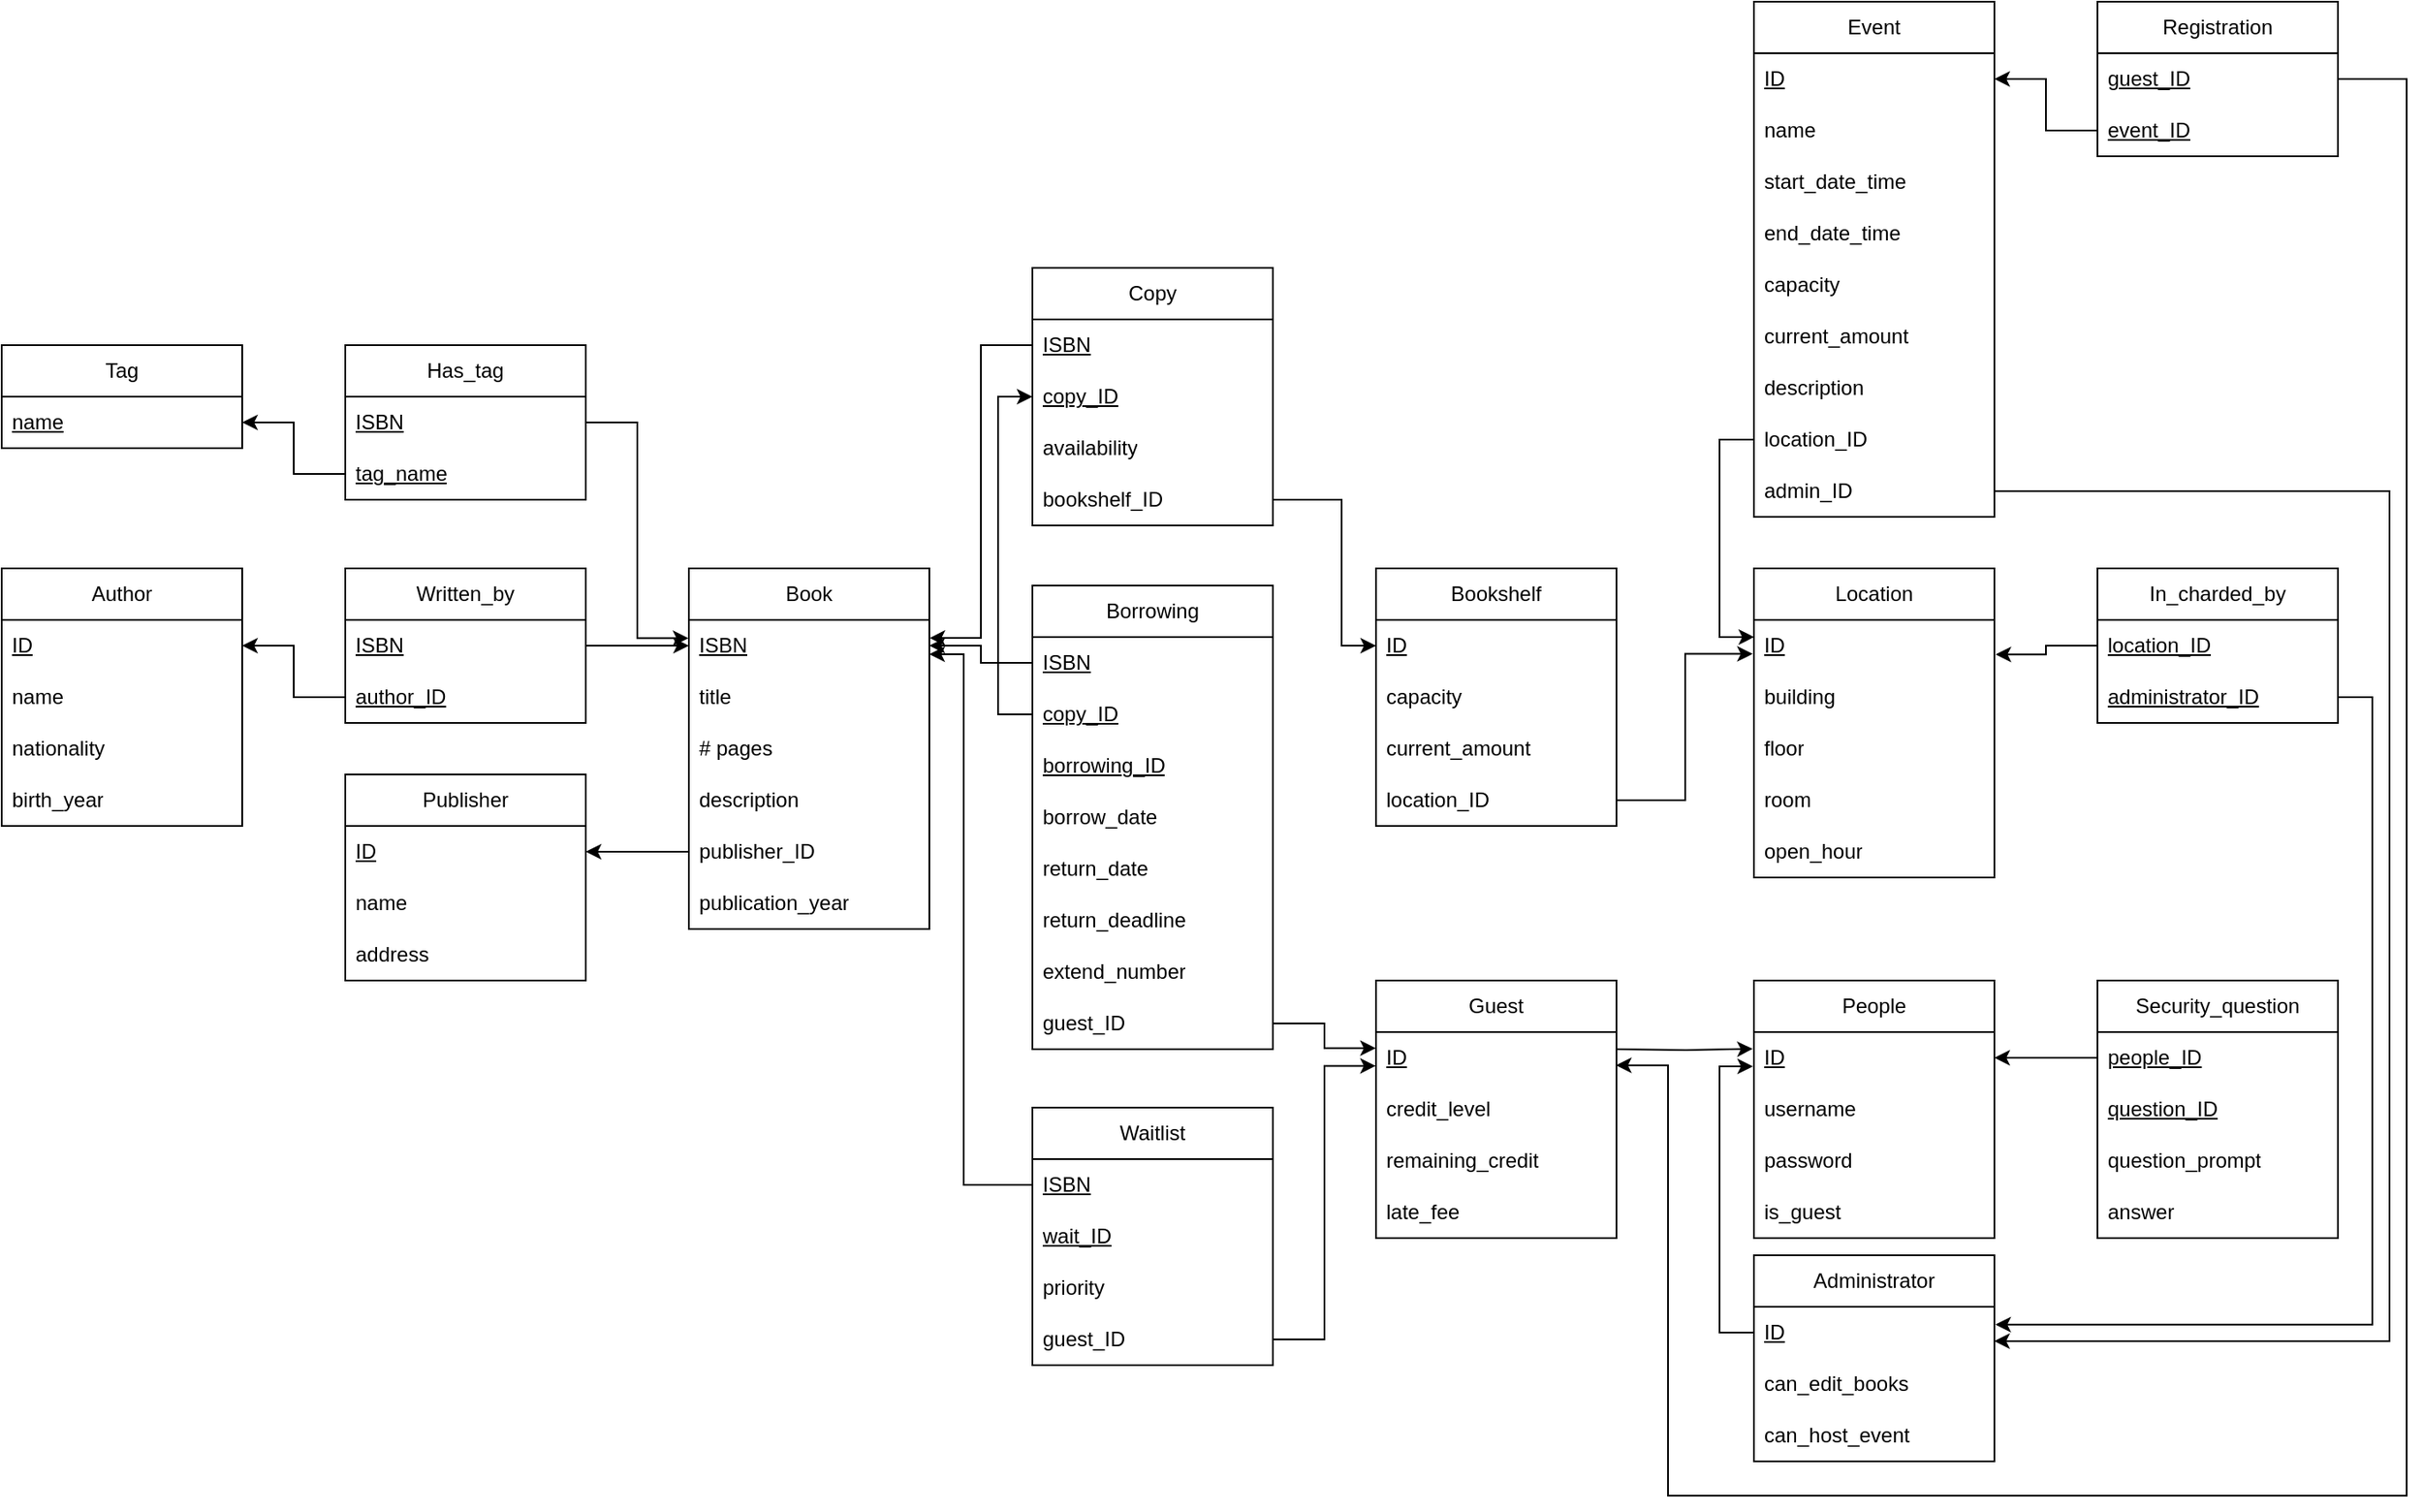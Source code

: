 <mxfile>
    <diagram name="第 1 页" id="PaW19BPJa03-g9vqLknm">
        <mxGraphModel dx="1987" dy="1959" grid="1" gridSize="10" guides="1" tooltips="1" connect="1" arrows="1" fold="1" page="1" pageScale="1" pageWidth="827" pageHeight="1169" math="0" shadow="0">
            <root>
                <mxCell id="0"/>
                <mxCell id="1" parent="0"/>
                <mxCell id="fDKQuqIX7qi2Hka-1mAt-58" value="Book" style="swimlane;fontStyle=0;childLayout=stackLayout;horizontal=1;startSize=30;horizontalStack=0;resizeParent=1;resizeParentMax=0;resizeLast=0;collapsible=1;marginBottom=0;whiteSpace=wrap;html=1;" parent="1" vertex="1">
                    <mxGeometry x="160" y="240" width="140" height="210" as="geometry"/>
                </mxCell>
                <mxCell id="fDKQuqIX7qi2Hka-1mAt-59" value="&lt;u&gt;ISBN&lt;/u&gt;" style="text;strokeColor=none;fillColor=none;align=left;verticalAlign=middle;spacingLeft=4;spacingRight=4;overflow=hidden;points=[[0,0.5],[1,0.5]];portConstraint=eastwest;rotatable=0;whiteSpace=wrap;html=1;" parent="fDKQuqIX7qi2Hka-1mAt-58" vertex="1">
                    <mxGeometry y="30" width="140" height="30" as="geometry"/>
                </mxCell>
                <mxCell id="fDKQuqIX7qi2Hka-1mAt-60" value="title" style="text;strokeColor=none;fillColor=none;align=left;verticalAlign=middle;spacingLeft=4;spacingRight=4;overflow=hidden;points=[[0,0.5],[1,0.5]];portConstraint=eastwest;rotatable=0;whiteSpace=wrap;html=1;" parent="fDKQuqIX7qi2Hka-1mAt-58" vertex="1">
                    <mxGeometry y="60" width="140" height="30" as="geometry"/>
                </mxCell>
                <mxCell id="fDKQuqIX7qi2Hka-1mAt-61" value="# pages" style="text;strokeColor=none;fillColor=none;align=left;verticalAlign=middle;spacingLeft=4;spacingRight=4;overflow=hidden;points=[[0,0.5],[1,0.5]];portConstraint=eastwest;rotatable=0;whiteSpace=wrap;html=1;" parent="fDKQuqIX7qi2Hka-1mAt-58" vertex="1">
                    <mxGeometry y="90" width="140" height="30" as="geometry"/>
                </mxCell>
                <mxCell id="fDKQuqIX7qi2Hka-1mAt-62" value="description" style="text;strokeColor=none;fillColor=none;align=left;verticalAlign=middle;spacingLeft=4;spacingRight=4;overflow=hidden;points=[[0,0.5],[1,0.5]];portConstraint=eastwest;rotatable=0;whiteSpace=wrap;html=1;" parent="fDKQuqIX7qi2Hka-1mAt-58" vertex="1">
                    <mxGeometry y="120" width="140" height="30" as="geometry"/>
                </mxCell>
                <mxCell id="2" value="publisher_ID" style="text;strokeColor=none;fillColor=none;align=left;verticalAlign=middle;spacingLeft=4;spacingRight=4;overflow=hidden;points=[[0,0.5],[1,0.5]];portConstraint=eastwest;rotatable=0;whiteSpace=wrap;html=1;" parent="fDKQuqIX7qi2Hka-1mAt-58" vertex="1">
                    <mxGeometry y="150" width="140" height="30" as="geometry"/>
                </mxCell>
                <mxCell id="3" value="publication_year" style="text;strokeColor=none;fillColor=none;align=left;verticalAlign=middle;spacingLeft=4;spacingRight=4;overflow=hidden;points=[[0,0.5],[1,0.5]];portConstraint=eastwest;rotatable=0;whiteSpace=wrap;html=1;" parent="fDKQuqIX7qi2Hka-1mAt-58" vertex="1">
                    <mxGeometry y="180" width="140" height="30" as="geometry"/>
                </mxCell>
                <mxCell id="fDKQuqIX7qi2Hka-1mAt-63" value="Copy" style="swimlane;fontStyle=0;childLayout=stackLayout;horizontal=1;startSize=30;horizontalStack=0;resizeParent=1;resizeParentMax=0;resizeLast=0;collapsible=1;marginBottom=0;whiteSpace=wrap;html=1;" parent="1" vertex="1">
                    <mxGeometry x="360" y="65" width="140" height="150" as="geometry"/>
                </mxCell>
                <mxCell id="fDKQuqIX7qi2Hka-1mAt-64" value="&lt;u&gt;ISBN&lt;/u&gt;" style="text;strokeColor=none;fillColor=none;align=left;verticalAlign=middle;spacingLeft=4;spacingRight=4;overflow=hidden;points=[[0,0.5],[1,0.5]];portConstraint=eastwest;rotatable=0;whiteSpace=wrap;html=1;" parent="fDKQuqIX7qi2Hka-1mAt-63" vertex="1">
                    <mxGeometry y="30" width="140" height="30" as="geometry"/>
                </mxCell>
                <mxCell id="fDKQuqIX7qi2Hka-1mAt-65" value="&lt;u&gt;copy_ID&lt;/u&gt;" style="text;strokeColor=none;fillColor=none;align=left;verticalAlign=middle;spacingLeft=4;spacingRight=4;overflow=hidden;points=[[0,0.5],[1,0.5]];portConstraint=eastwest;rotatable=0;whiteSpace=wrap;html=1;" parent="fDKQuqIX7qi2Hka-1mAt-63" vertex="1">
                    <mxGeometry y="60" width="140" height="30" as="geometry"/>
                </mxCell>
                <mxCell id="fDKQuqIX7qi2Hka-1mAt-66" value="availability" style="text;strokeColor=none;fillColor=none;align=left;verticalAlign=middle;spacingLeft=4;spacingRight=4;overflow=hidden;points=[[0,0.5],[1,0.5]];portConstraint=eastwest;rotatable=0;whiteSpace=wrap;html=1;" parent="fDKQuqIX7qi2Hka-1mAt-63" vertex="1">
                    <mxGeometry y="90" width="140" height="30" as="geometry"/>
                </mxCell>
                <mxCell id="fDKQuqIX7qi2Hka-1mAt-112" value="bookshelf_ID" style="text;strokeColor=none;fillColor=none;align=left;verticalAlign=middle;spacingLeft=4;spacingRight=4;overflow=hidden;points=[[0,0.5],[1,0.5]];portConstraint=eastwest;rotatable=0;whiteSpace=wrap;html=1;" parent="fDKQuqIX7qi2Hka-1mAt-63" vertex="1">
                    <mxGeometry y="120" width="140" height="30" as="geometry"/>
                </mxCell>
                <mxCell id="fDKQuqIX7qi2Hka-1mAt-67" value="Tag" style="swimlane;fontStyle=0;childLayout=stackLayout;horizontal=1;startSize=30;horizontalStack=0;resizeParent=1;resizeParentMax=0;resizeLast=0;collapsible=1;marginBottom=0;whiteSpace=wrap;html=1;" parent="1" vertex="1">
                    <mxGeometry x="-240" y="110" width="140" height="60" as="geometry"/>
                </mxCell>
                <mxCell id="fDKQuqIX7qi2Hka-1mAt-68" value="&lt;u&gt;name&lt;/u&gt;" style="text;strokeColor=none;fillColor=none;align=left;verticalAlign=middle;spacingLeft=4;spacingRight=4;overflow=hidden;points=[[0,0.5],[1,0.5]];portConstraint=eastwest;rotatable=0;whiteSpace=wrap;html=1;" parent="fDKQuqIX7qi2Hka-1mAt-67" vertex="1">
                    <mxGeometry y="30" width="140" height="30" as="geometry"/>
                </mxCell>
                <mxCell id="fDKQuqIX7qi2Hka-1mAt-71" value="Has_tag" style="swimlane;fontStyle=0;childLayout=stackLayout;horizontal=1;startSize=30;horizontalStack=0;resizeParent=1;resizeParentMax=0;resizeLast=0;collapsible=1;marginBottom=0;whiteSpace=wrap;html=1;" parent="1" vertex="1">
                    <mxGeometry x="-40" y="110" width="140" height="90" as="geometry"/>
                </mxCell>
                <mxCell id="fDKQuqIX7qi2Hka-1mAt-72" value="&lt;u&gt;ISBN&lt;/u&gt;" style="text;strokeColor=none;fillColor=none;align=left;verticalAlign=middle;spacingLeft=4;spacingRight=4;overflow=hidden;points=[[0,0.5],[1,0.5]];portConstraint=eastwest;rotatable=0;whiteSpace=wrap;html=1;" parent="fDKQuqIX7qi2Hka-1mAt-71" vertex="1">
                    <mxGeometry y="30" width="140" height="30" as="geometry"/>
                </mxCell>
                <mxCell id="fDKQuqIX7qi2Hka-1mAt-73" value="&lt;u&gt;tag_name&lt;/u&gt;" style="text;strokeColor=none;fillColor=none;align=left;verticalAlign=middle;spacingLeft=4;spacingRight=4;overflow=hidden;points=[[0,0.5],[1,0.5]];portConstraint=eastwest;rotatable=0;whiteSpace=wrap;html=1;" parent="fDKQuqIX7qi2Hka-1mAt-71" vertex="1">
                    <mxGeometry y="60" width="140" height="30" as="geometry"/>
                </mxCell>
                <mxCell id="fDKQuqIX7qi2Hka-1mAt-76" style="edgeStyle=orthogonalEdgeStyle;rounded=0;orthogonalLoop=1;jettySize=auto;html=1;exitX=0;exitY=0.5;exitDx=0;exitDy=0;entryX=1;entryY=0.5;entryDx=0;entryDy=0;" parent="1" source="fDKQuqIX7qi2Hka-1mAt-73" target="fDKQuqIX7qi2Hka-1mAt-68" edge="1">
                    <mxGeometry relative="1" as="geometry"/>
                </mxCell>
                <mxCell id="fDKQuqIX7qi2Hka-1mAt-77" value="Written_by" style="swimlane;fontStyle=0;childLayout=stackLayout;horizontal=1;startSize=30;horizontalStack=0;resizeParent=1;resizeParentMax=0;resizeLast=0;collapsible=1;marginBottom=0;whiteSpace=wrap;html=1;" parent="1" vertex="1">
                    <mxGeometry x="-40" y="240" width="140" height="90" as="geometry"/>
                </mxCell>
                <mxCell id="fDKQuqIX7qi2Hka-1mAt-78" value="&lt;u&gt;ISBN&lt;/u&gt;" style="text;strokeColor=none;fillColor=none;align=left;verticalAlign=middle;spacingLeft=4;spacingRight=4;overflow=hidden;points=[[0,0.5],[1,0.5]];portConstraint=eastwest;rotatable=0;whiteSpace=wrap;html=1;" parent="fDKQuqIX7qi2Hka-1mAt-77" vertex="1">
                    <mxGeometry y="30" width="140" height="30" as="geometry"/>
                </mxCell>
                <mxCell id="fDKQuqIX7qi2Hka-1mAt-79" value="&lt;u&gt;author_ID&lt;/u&gt;" style="text;strokeColor=none;fillColor=none;align=left;verticalAlign=middle;spacingLeft=4;spacingRight=4;overflow=hidden;points=[[0,0.5],[1,0.5]];portConstraint=eastwest;rotatable=0;whiteSpace=wrap;html=1;" parent="fDKQuqIX7qi2Hka-1mAt-77" vertex="1">
                    <mxGeometry y="60" width="140" height="30" as="geometry"/>
                </mxCell>
                <mxCell id="fDKQuqIX7qi2Hka-1mAt-81" style="edgeStyle=orthogonalEdgeStyle;rounded=0;orthogonalLoop=1;jettySize=auto;html=1;exitX=1;exitY=0.5;exitDx=0;exitDy=0;entryX=-0.002;entryY=0.354;entryDx=0;entryDy=0;entryPerimeter=0;" parent="1" source="fDKQuqIX7qi2Hka-1mAt-72" target="fDKQuqIX7qi2Hka-1mAt-59" edge="1">
                    <mxGeometry relative="1" as="geometry"/>
                </mxCell>
                <mxCell id="fDKQuqIX7qi2Hka-1mAt-82" value="Author" style="swimlane;fontStyle=0;childLayout=stackLayout;horizontal=1;startSize=30;horizontalStack=0;resizeParent=1;resizeParentMax=0;resizeLast=0;collapsible=1;marginBottom=0;whiteSpace=wrap;html=1;" parent="1" vertex="1">
                    <mxGeometry x="-240" y="240" width="140" height="150" as="geometry"/>
                </mxCell>
                <mxCell id="fDKQuqIX7qi2Hka-1mAt-83" value="&lt;u&gt;ID&lt;/u&gt;" style="text;strokeColor=none;fillColor=none;align=left;verticalAlign=middle;spacingLeft=4;spacingRight=4;overflow=hidden;points=[[0,0.5],[1,0.5]];portConstraint=eastwest;rotatable=0;whiteSpace=wrap;html=1;" parent="fDKQuqIX7qi2Hka-1mAt-82" vertex="1">
                    <mxGeometry y="30" width="140" height="30" as="geometry"/>
                </mxCell>
                <mxCell id="fDKQuqIX7qi2Hka-1mAt-84" value="name" style="text;strokeColor=none;fillColor=none;align=left;verticalAlign=middle;spacingLeft=4;spacingRight=4;overflow=hidden;points=[[0,0.5],[1,0.5]];portConstraint=eastwest;rotatable=0;whiteSpace=wrap;html=1;" parent="fDKQuqIX7qi2Hka-1mAt-82" vertex="1">
                    <mxGeometry y="60" width="140" height="30" as="geometry"/>
                </mxCell>
                <mxCell id="fDKQuqIX7qi2Hka-1mAt-85" value="nationality" style="text;strokeColor=none;fillColor=none;align=left;verticalAlign=middle;spacingLeft=4;spacingRight=4;overflow=hidden;points=[[0,0.5],[1,0.5]];portConstraint=eastwest;rotatable=0;whiteSpace=wrap;html=1;" parent="fDKQuqIX7qi2Hka-1mAt-82" vertex="1">
                    <mxGeometry y="90" width="140" height="30" as="geometry"/>
                </mxCell>
                <mxCell id="fDKQuqIX7qi2Hka-1mAt-86" value="birth_year" style="text;strokeColor=none;fillColor=none;align=left;verticalAlign=middle;spacingLeft=4;spacingRight=4;overflow=hidden;points=[[0,0.5],[1,0.5]];portConstraint=eastwest;rotatable=0;whiteSpace=wrap;html=1;" parent="fDKQuqIX7qi2Hka-1mAt-82" vertex="1">
                    <mxGeometry y="120" width="140" height="30" as="geometry"/>
                </mxCell>
                <mxCell id="fDKQuqIX7qi2Hka-1mAt-87" style="edgeStyle=orthogonalEdgeStyle;rounded=0;orthogonalLoop=1;jettySize=auto;html=1;exitX=1;exitY=0.5;exitDx=0;exitDy=0;entryX=0;entryY=0.5;entryDx=0;entryDy=0;" parent="1" source="fDKQuqIX7qi2Hka-1mAt-78" target="fDKQuqIX7qi2Hka-1mAt-59" edge="1">
                    <mxGeometry relative="1" as="geometry"/>
                </mxCell>
                <mxCell id="fDKQuqIX7qi2Hka-1mAt-88" style="edgeStyle=orthogonalEdgeStyle;rounded=0;orthogonalLoop=1;jettySize=auto;html=1;exitX=0;exitY=0.5;exitDx=0;exitDy=0;entryX=1;entryY=0.5;entryDx=0;entryDy=0;" parent="1" source="fDKQuqIX7qi2Hka-1mAt-79" target="fDKQuqIX7qi2Hka-1mAt-83" edge="1">
                    <mxGeometry relative="1" as="geometry"/>
                </mxCell>
                <mxCell id="fDKQuqIX7qi2Hka-1mAt-92" value="Publisher" style="swimlane;fontStyle=0;childLayout=stackLayout;horizontal=1;startSize=30;horizontalStack=0;resizeParent=1;resizeParentMax=0;resizeLast=0;collapsible=1;marginBottom=0;whiteSpace=wrap;html=1;" parent="1" vertex="1">
                    <mxGeometry x="-40" y="360" width="140" height="120" as="geometry"/>
                </mxCell>
                <mxCell id="fDKQuqIX7qi2Hka-1mAt-93" value="&lt;u&gt;ID&lt;/u&gt;" style="text;strokeColor=none;fillColor=none;align=left;verticalAlign=middle;spacingLeft=4;spacingRight=4;overflow=hidden;points=[[0,0.5],[1,0.5]];portConstraint=eastwest;rotatable=0;whiteSpace=wrap;html=1;" parent="fDKQuqIX7qi2Hka-1mAt-92" vertex="1">
                    <mxGeometry y="30" width="140" height="30" as="geometry"/>
                </mxCell>
                <mxCell id="fDKQuqIX7qi2Hka-1mAt-94" value="name" style="text;strokeColor=none;fillColor=none;align=left;verticalAlign=middle;spacingLeft=4;spacingRight=4;overflow=hidden;points=[[0,0.5],[1,0.5]];portConstraint=eastwest;rotatable=0;whiteSpace=wrap;html=1;" parent="fDKQuqIX7qi2Hka-1mAt-92" vertex="1">
                    <mxGeometry y="60" width="140" height="30" as="geometry"/>
                </mxCell>
                <mxCell id="fDKQuqIX7qi2Hka-1mAt-95" value="address" style="text;strokeColor=none;fillColor=none;align=left;verticalAlign=middle;spacingLeft=4;spacingRight=4;overflow=hidden;points=[[0,0.5],[1,0.5]];portConstraint=eastwest;rotatable=0;whiteSpace=wrap;html=1;" parent="fDKQuqIX7qi2Hka-1mAt-92" vertex="1">
                    <mxGeometry y="90" width="140" height="30" as="geometry"/>
                </mxCell>
                <mxCell id="fDKQuqIX7qi2Hka-1mAt-99" style="edgeStyle=orthogonalEdgeStyle;rounded=0;orthogonalLoop=1;jettySize=auto;html=1;exitX=0;exitY=0.5;exitDx=0;exitDy=0;entryX=1.001;entryY=0.351;entryDx=0;entryDy=0;entryPerimeter=0;" parent="1" source="fDKQuqIX7qi2Hka-1mAt-64" target="fDKQuqIX7qi2Hka-1mAt-59" edge="1">
                    <mxGeometry relative="1" as="geometry"/>
                </mxCell>
                <mxCell id="fDKQuqIX7qi2Hka-1mAt-100" value="Waitlist" style="swimlane;fontStyle=0;childLayout=stackLayout;horizontal=1;startSize=30;horizontalStack=0;resizeParent=1;resizeParentMax=0;resizeLast=0;collapsible=1;marginBottom=0;whiteSpace=wrap;html=1;" parent="1" vertex="1">
                    <mxGeometry x="360" y="554" width="140" height="150" as="geometry"/>
                </mxCell>
                <mxCell id="fDKQuqIX7qi2Hka-1mAt-101" value="&lt;u&gt;ISBN&lt;/u&gt;" style="text;strokeColor=none;fillColor=none;align=left;verticalAlign=middle;spacingLeft=4;spacingRight=4;overflow=hidden;points=[[0,0.5],[1,0.5]];portConstraint=eastwest;rotatable=0;whiteSpace=wrap;html=1;" parent="fDKQuqIX7qi2Hka-1mAt-100" vertex="1">
                    <mxGeometry y="30" width="140" height="30" as="geometry"/>
                </mxCell>
                <mxCell id="fDKQuqIX7qi2Hka-1mAt-103" value="&lt;u&gt;wait_ID&lt;/u&gt;" style="text;strokeColor=none;fillColor=none;align=left;verticalAlign=middle;spacingLeft=4;spacingRight=4;overflow=hidden;points=[[0,0.5],[1,0.5]];portConstraint=eastwest;rotatable=0;whiteSpace=wrap;html=1;" parent="fDKQuqIX7qi2Hka-1mAt-100" vertex="1">
                    <mxGeometry y="60" width="140" height="30" as="geometry"/>
                </mxCell>
                <mxCell id="fDKQuqIX7qi2Hka-1mAt-104" value="priority" style="text;strokeColor=none;fillColor=none;align=left;verticalAlign=middle;spacingLeft=4;spacingRight=4;overflow=hidden;points=[[0,0.5],[1,0.5]];portConstraint=eastwest;rotatable=0;whiteSpace=wrap;html=1;" parent="fDKQuqIX7qi2Hka-1mAt-100" vertex="1">
                    <mxGeometry y="90" width="140" height="30" as="geometry"/>
                </mxCell>
                <mxCell id="fDKQuqIX7qi2Hka-1mAt-148" value="guest_ID" style="text;strokeColor=none;fillColor=none;align=left;verticalAlign=middle;spacingLeft=4;spacingRight=4;overflow=hidden;points=[[0,0.5],[1,0.5]];portConstraint=eastwest;rotatable=0;whiteSpace=wrap;html=1;" parent="fDKQuqIX7qi2Hka-1mAt-100" vertex="1">
                    <mxGeometry y="120" width="140" height="30" as="geometry"/>
                </mxCell>
                <mxCell id="fDKQuqIX7qi2Hka-1mAt-108" value="Bookshelf" style="swimlane;fontStyle=0;childLayout=stackLayout;horizontal=1;startSize=30;horizontalStack=0;resizeParent=1;resizeParentMax=0;resizeLast=0;collapsible=1;marginBottom=0;whiteSpace=wrap;html=1;" parent="1" vertex="1">
                    <mxGeometry x="560" y="240" width="140" height="150" as="geometry"/>
                </mxCell>
                <mxCell id="fDKQuqIX7qi2Hka-1mAt-109" value="&lt;u&gt;ID&lt;/u&gt;" style="text;strokeColor=none;fillColor=none;align=left;verticalAlign=middle;spacingLeft=4;spacingRight=4;overflow=hidden;points=[[0,0.5],[1,0.5]];portConstraint=eastwest;rotatable=0;whiteSpace=wrap;html=1;" parent="fDKQuqIX7qi2Hka-1mAt-108" vertex="1">
                    <mxGeometry y="30" width="140" height="30" as="geometry"/>
                </mxCell>
                <mxCell id="fDKQuqIX7qi2Hka-1mAt-110" value="capacity" style="text;strokeColor=none;fillColor=none;align=left;verticalAlign=middle;spacingLeft=4;spacingRight=4;overflow=hidden;points=[[0,0.5],[1,0.5]];portConstraint=eastwest;rotatable=0;whiteSpace=wrap;html=1;" parent="fDKQuqIX7qi2Hka-1mAt-108" vertex="1">
                    <mxGeometry y="60" width="140" height="30" as="geometry"/>
                </mxCell>
                <mxCell id="fDKQuqIX7qi2Hka-1mAt-111" value="current_amount" style="text;strokeColor=none;fillColor=none;align=left;verticalAlign=middle;spacingLeft=4;spacingRight=4;overflow=hidden;points=[[0,0.5],[1,0.5]];portConstraint=eastwest;rotatable=0;whiteSpace=wrap;html=1;" parent="fDKQuqIX7qi2Hka-1mAt-108" vertex="1">
                    <mxGeometry y="90" width="140" height="30" as="geometry"/>
                </mxCell>
                <mxCell id="fDKQuqIX7qi2Hka-1mAt-141" value="location_ID" style="text;strokeColor=none;fillColor=none;align=left;verticalAlign=middle;spacingLeft=4;spacingRight=4;overflow=hidden;points=[[0,0.5],[1,0.5]];portConstraint=eastwest;rotatable=0;whiteSpace=wrap;html=1;" parent="fDKQuqIX7qi2Hka-1mAt-108" vertex="1">
                    <mxGeometry y="120" width="140" height="30" as="geometry"/>
                </mxCell>
                <mxCell id="fDKQuqIX7qi2Hka-1mAt-113" style="edgeStyle=orthogonalEdgeStyle;rounded=0;orthogonalLoop=1;jettySize=auto;html=1;exitX=1;exitY=0.5;exitDx=0;exitDy=0;entryX=0;entryY=0.5;entryDx=0;entryDy=0;" parent="1" source="fDKQuqIX7qi2Hka-1mAt-112" target="fDKQuqIX7qi2Hka-1mAt-109" edge="1">
                    <mxGeometry relative="1" as="geometry">
                        <Array as="points">
                            <mxPoint x="540" y="200"/>
                            <mxPoint x="540" y="285"/>
                        </Array>
                    </mxGeometry>
                </mxCell>
                <mxCell id="fDKQuqIX7qi2Hka-1mAt-115" value="Borrowing" style="swimlane;fontStyle=0;childLayout=stackLayout;horizontal=1;startSize=30;horizontalStack=0;resizeParent=1;resizeParentMax=0;resizeLast=0;collapsible=1;marginBottom=0;whiteSpace=wrap;html=1;" parent="1" vertex="1">
                    <mxGeometry x="360" y="250" width="140" height="270" as="geometry"/>
                </mxCell>
                <mxCell id="fDKQuqIX7qi2Hka-1mAt-116" value="&lt;u&gt;ISBN&lt;/u&gt;" style="text;strokeColor=none;fillColor=none;align=left;verticalAlign=middle;spacingLeft=4;spacingRight=4;overflow=hidden;points=[[0,0.5],[1,0.5]];portConstraint=eastwest;rotatable=0;whiteSpace=wrap;html=1;" parent="fDKQuqIX7qi2Hka-1mAt-115" vertex="1">
                    <mxGeometry y="30" width="140" height="30" as="geometry"/>
                </mxCell>
                <mxCell id="fDKQuqIX7qi2Hka-1mAt-117" value="&lt;u&gt;copy_ID&lt;/u&gt;" style="text;strokeColor=none;fillColor=none;align=left;verticalAlign=middle;spacingLeft=4;spacingRight=4;overflow=hidden;points=[[0,0.5],[1,0.5]];portConstraint=eastwest;rotatable=0;whiteSpace=wrap;html=1;" parent="fDKQuqIX7qi2Hka-1mAt-115" vertex="1">
                    <mxGeometry y="60" width="140" height="30" as="geometry"/>
                </mxCell>
                <mxCell id="fDKQuqIX7qi2Hka-1mAt-118" value="&lt;u&gt;borrowing_ID&lt;/u&gt;" style="text;strokeColor=none;fillColor=none;align=left;verticalAlign=middle;spacingLeft=4;spacingRight=4;overflow=hidden;points=[[0,0.5],[1,0.5]];portConstraint=eastwest;rotatable=0;whiteSpace=wrap;html=1;" parent="fDKQuqIX7qi2Hka-1mAt-115" vertex="1">
                    <mxGeometry y="90" width="140" height="30" as="geometry"/>
                </mxCell>
                <mxCell id="fDKQuqIX7qi2Hka-1mAt-119" value="borrow_date" style="text;strokeColor=none;fillColor=none;align=left;verticalAlign=middle;spacingLeft=4;spacingRight=4;overflow=hidden;points=[[0,0.5],[1,0.5]];portConstraint=eastwest;rotatable=0;whiteSpace=wrap;html=1;" parent="fDKQuqIX7qi2Hka-1mAt-115" vertex="1">
                    <mxGeometry y="120" width="140" height="30" as="geometry"/>
                </mxCell>
                <mxCell id="fDKQuqIX7qi2Hka-1mAt-124" value="return_date" style="text;strokeColor=none;fillColor=none;align=left;verticalAlign=middle;spacingLeft=4;spacingRight=4;overflow=hidden;points=[[0,0.5],[1,0.5]];portConstraint=eastwest;rotatable=0;whiteSpace=wrap;html=1;" parent="fDKQuqIX7qi2Hka-1mAt-115" vertex="1">
                    <mxGeometry y="150" width="140" height="30" as="geometry"/>
                </mxCell>
                <mxCell id="fDKQuqIX7qi2Hka-1mAt-126" value="return_deadline" style="text;strokeColor=none;fillColor=none;align=left;verticalAlign=middle;spacingLeft=4;spacingRight=4;overflow=hidden;points=[[0,0.5],[1,0.5]];portConstraint=eastwest;rotatable=0;whiteSpace=wrap;html=1;" parent="fDKQuqIX7qi2Hka-1mAt-115" vertex="1">
                    <mxGeometry y="180" width="140" height="30" as="geometry"/>
                </mxCell>
                <mxCell id="fDKQuqIX7qi2Hka-1mAt-125" value="extend_number" style="text;strokeColor=none;fillColor=none;align=left;verticalAlign=middle;spacingLeft=4;spacingRight=4;overflow=hidden;points=[[0,0.5],[1,0.5]];portConstraint=eastwest;rotatable=0;whiteSpace=wrap;html=1;" parent="fDKQuqIX7qi2Hka-1mAt-115" vertex="1">
                    <mxGeometry y="210" width="140" height="30" as="geometry"/>
                </mxCell>
                <mxCell id="fDKQuqIX7qi2Hka-1mAt-127" value="guest_ID" style="text;strokeColor=none;fillColor=none;align=left;verticalAlign=middle;spacingLeft=4;spacingRight=4;overflow=hidden;points=[[0,0.5],[1,0.5]];portConstraint=eastwest;rotatable=0;whiteSpace=wrap;html=1;" parent="fDKQuqIX7qi2Hka-1mAt-115" vertex="1">
                    <mxGeometry y="240" width="140" height="30" as="geometry"/>
                </mxCell>
                <mxCell id="fDKQuqIX7qi2Hka-1mAt-121" style="edgeStyle=orthogonalEdgeStyle;rounded=0;orthogonalLoop=1;jettySize=auto;html=1;exitX=0;exitY=0.5;exitDx=0;exitDy=0;entryX=1;entryY=0.5;entryDx=0;entryDy=0;" parent="1" source="fDKQuqIX7qi2Hka-1mAt-116" target="fDKQuqIX7qi2Hka-1mAt-59" edge="1">
                    <mxGeometry relative="1" as="geometry"/>
                </mxCell>
                <mxCell id="fDKQuqIX7qi2Hka-1mAt-122" style="edgeStyle=orthogonalEdgeStyle;rounded=0;orthogonalLoop=1;jettySize=auto;html=1;exitX=0;exitY=0.5;exitDx=0;exitDy=0;entryX=0;entryY=0.5;entryDx=0;entryDy=0;" parent="1" source="fDKQuqIX7qi2Hka-1mAt-117" target="fDKQuqIX7qi2Hka-1mAt-65" edge="1">
                    <mxGeometry relative="1" as="geometry">
                        <mxPoint x="370" y="146" as="targetPoint"/>
                    </mxGeometry>
                </mxCell>
                <mxCell id="fDKQuqIX7qi2Hka-1mAt-123" style="edgeStyle=orthogonalEdgeStyle;rounded=0;orthogonalLoop=1;jettySize=auto;html=1;exitX=0;exitY=0.5;exitDx=0;exitDy=0;" parent="1" source="fDKQuqIX7qi2Hka-1mAt-101" target="fDKQuqIX7qi2Hka-1mAt-59" edge="1">
                    <mxGeometry relative="1" as="geometry">
                        <mxPoint x="300" y="300" as="targetPoint"/>
                        <Array as="points">
                            <mxPoint x="320" y="599"/>
                            <mxPoint x="320" y="290"/>
                        </Array>
                    </mxGeometry>
                </mxCell>
                <mxCell id="fDKQuqIX7qi2Hka-1mAt-128" value="Guest" style="swimlane;fontStyle=0;childLayout=stackLayout;horizontal=1;startSize=30;horizontalStack=0;resizeParent=1;resizeParentMax=0;resizeLast=0;collapsible=1;marginBottom=0;whiteSpace=wrap;html=1;" parent="1" vertex="1">
                    <mxGeometry x="560" y="480" width="140" height="150" as="geometry"/>
                </mxCell>
                <mxCell id="fDKQuqIX7qi2Hka-1mAt-129" value="&lt;u&gt;ID&lt;/u&gt;" style="text;strokeColor=none;fillColor=none;align=left;verticalAlign=middle;spacingLeft=4;spacingRight=4;overflow=hidden;points=[[0,0.5],[1,0.5]];portConstraint=eastwest;rotatable=0;whiteSpace=wrap;html=1;" parent="fDKQuqIX7qi2Hka-1mAt-128" vertex="1">
                    <mxGeometry y="30" width="140" height="30" as="geometry"/>
                </mxCell>
                <mxCell id="fDKQuqIX7qi2Hka-1mAt-132" value="credit_level" style="text;strokeColor=none;fillColor=none;align=left;verticalAlign=middle;spacingLeft=4;spacingRight=4;overflow=hidden;points=[[0,0.5],[1,0.5]];portConstraint=eastwest;rotatable=0;whiteSpace=wrap;html=1;" parent="fDKQuqIX7qi2Hka-1mAt-128" vertex="1">
                    <mxGeometry y="60" width="140" height="30" as="geometry"/>
                </mxCell>
                <mxCell id="fDKQuqIX7qi2Hka-1mAt-134" value="remaining_credit" style="text;strokeColor=none;fillColor=none;align=left;verticalAlign=middle;spacingLeft=4;spacingRight=4;overflow=hidden;points=[[0,0.5],[1,0.5]];portConstraint=eastwest;rotatable=0;whiteSpace=wrap;html=1;" parent="fDKQuqIX7qi2Hka-1mAt-128" vertex="1">
                    <mxGeometry y="90" width="140" height="30" as="geometry"/>
                </mxCell>
                <mxCell id="fDKQuqIX7qi2Hka-1mAt-133" value="late_fee" style="text;strokeColor=none;fillColor=none;align=left;verticalAlign=middle;spacingLeft=4;spacingRight=4;overflow=hidden;points=[[0,0.5],[1,0.5]];portConstraint=eastwest;rotatable=0;whiteSpace=wrap;html=1;" parent="fDKQuqIX7qi2Hka-1mAt-128" vertex="1">
                    <mxGeometry y="120" width="140" height="30" as="geometry"/>
                </mxCell>
                <mxCell id="fDKQuqIX7qi2Hka-1mAt-135" style="edgeStyle=orthogonalEdgeStyle;rounded=0;orthogonalLoop=1;jettySize=auto;html=1;exitX=1;exitY=0.5;exitDx=0;exitDy=0;entryX=-0.001;entryY=0.314;entryDx=0;entryDy=0;entryPerimeter=0;" parent="1" source="fDKQuqIX7qi2Hka-1mAt-127" target="fDKQuqIX7qi2Hka-1mAt-129" edge="1">
                    <mxGeometry relative="1" as="geometry"/>
                </mxCell>
                <mxCell id="fDKQuqIX7qi2Hka-1mAt-136" value="Location" style="swimlane;fontStyle=0;childLayout=stackLayout;horizontal=1;startSize=30;horizontalStack=0;resizeParent=1;resizeParentMax=0;resizeLast=0;collapsible=1;marginBottom=0;whiteSpace=wrap;html=1;" parent="1" vertex="1">
                    <mxGeometry x="780" y="240" width="140" height="180" as="geometry"/>
                </mxCell>
                <mxCell id="fDKQuqIX7qi2Hka-1mAt-182" value="&lt;u&gt;ID&lt;/u&gt;" style="text;strokeColor=none;fillColor=none;align=left;verticalAlign=middle;spacingLeft=4;spacingRight=4;overflow=hidden;points=[[0,0.5],[1,0.5]];portConstraint=eastwest;rotatable=0;whiteSpace=wrap;html=1;" parent="fDKQuqIX7qi2Hka-1mAt-136" vertex="1">
                    <mxGeometry y="30" width="140" height="30" as="geometry"/>
                </mxCell>
                <mxCell id="fDKQuqIX7qi2Hka-1mAt-137" value="building" style="text;strokeColor=none;fillColor=none;align=left;verticalAlign=middle;spacingLeft=4;spacingRight=4;overflow=hidden;points=[[0,0.5],[1,0.5]];portConstraint=eastwest;rotatable=0;whiteSpace=wrap;html=1;" parent="fDKQuqIX7qi2Hka-1mAt-136" vertex="1">
                    <mxGeometry y="60" width="140" height="30" as="geometry"/>
                </mxCell>
                <mxCell id="fDKQuqIX7qi2Hka-1mAt-138" value="floor" style="text;strokeColor=none;fillColor=none;align=left;verticalAlign=middle;spacingLeft=4;spacingRight=4;overflow=hidden;points=[[0,0.5],[1,0.5]];portConstraint=eastwest;rotatable=0;whiteSpace=wrap;html=1;" parent="fDKQuqIX7qi2Hka-1mAt-136" vertex="1">
                    <mxGeometry y="90" width="140" height="30" as="geometry"/>
                </mxCell>
                <mxCell id="fDKQuqIX7qi2Hka-1mAt-139" value="room" style="text;strokeColor=none;fillColor=none;align=left;verticalAlign=middle;spacingLeft=4;spacingRight=4;overflow=hidden;points=[[0,0.5],[1,0.5]];portConstraint=eastwest;rotatable=0;whiteSpace=wrap;html=1;" parent="fDKQuqIX7qi2Hka-1mAt-136" vertex="1">
                    <mxGeometry y="120" width="140" height="30" as="geometry"/>
                </mxCell>
                <mxCell id="fDKQuqIX7qi2Hka-1mAt-140" value="open_hour" style="text;strokeColor=none;fillColor=none;align=left;verticalAlign=middle;spacingLeft=4;spacingRight=4;overflow=hidden;points=[[0,0.5],[1,0.5]];portConstraint=eastwest;rotatable=0;whiteSpace=wrap;html=1;" parent="fDKQuqIX7qi2Hka-1mAt-136" vertex="1">
                    <mxGeometry y="150" width="140" height="30" as="geometry"/>
                </mxCell>
                <mxCell id="fDKQuqIX7qi2Hka-1mAt-150" value="Administrator" style="swimlane;fontStyle=0;childLayout=stackLayout;horizontal=1;startSize=30;horizontalStack=0;resizeParent=1;resizeParentMax=0;resizeLast=0;collapsible=1;marginBottom=0;whiteSpace=wrap;html=1;" parent="1" vertex="1">
                    <mxGeometry x="780" y="640" width="140" height="120" as="geometry"/>
                </mxCell>
                <mxCell id="fDKQuqIX7qi2Hka-1mAt-151" value="&lt;u&gt;ID&lt;/u&gt;" style="text;strokeColor=none;fillColor=none;align=left;verticalAlign=middle;spacingLeft=4;spacingRight=4;overflow=hidden;points=[[0,0.5],[1,0.5]];portConstraint=eastwest;rotatable=0;whiteSpace=wrap;html=1;" parent="fDKQuqIX7qi2Hka-1mAt-150" vertex="1">
                    <mxGeometry y="30" width="140" height="30" as="geometry"/>
                </mxCell>
                <mxCell id="fDKQuqIX7qi2Hka-1mAt-160" value="can_edit_books" style="text;strokeColor=none;fillColor=none;align=left;verticalAlign=middle;spacingLeft=4;spacingRight=4;overflow=hidden;points=[[0,0.5],[1,0.5]];portConstraint=eastwest;rotatable=0;whiteSpace=wrap;html=1;" parent="fDKQuqIX7qi2Hka-1mAt-150" vertex="1">
                    <mxGeometry y="60" width="140" height="30" as="geometry"/>
                </mxCell>
                <mxCell id="fDKQuqIX7qi2Hka-1mAt-161" value="can_host_event" style="text;strokeColor=none;fillColor=none;align=left;verticalAlign=middle;spacingLeft=4;spacingRight=4;overflow=hidden;points=[[0,0.5],[1,0.5]];portConstraint=eastwest;rotatable=0;whiteSpace=wrap;html=1;" parent="fDKQuqIX7qi2Hka-1mAt-150" vertex="1">
                    <mxGeometry y="90" width="140" height="30" as="geometry"/>
                </mxCell>
                <mxCell id="fDKQuqIX7qi2Hka-1mAt-154" value="People" style="swimlane;fontStyle=0;childLayout=stackLayout;horizontal=1;startSize=30;horizontalStack=0;resizeParent=1;resizeParentMax=0;resizeLast=0;collapsible=1;marginBottom=0;whiteSpace=wrap;html=1;" parent="1" vertex="1">
                    <mxGeometry x="780" y="480" width="140" height="150" as="geometry"/>
                </mxCell>
                <mxCell id="fDKQuqIX7qi2Hka-1mAt-155" value="&lt;u&gt;ID&lt;/u&gt;" style="text;strokeColor=none;fillColor=none;align=left;verticalAlign=middle;spacingLeft=4;spacingRight=4;overflow=hidden;points=[[0,0.5],[1,0.5]];portConstraint=eastwest;rotatable=0;whiteSpace=wrap;html=1;" parent="fDKQuqIX7qi2Hka-1mAt-154" vertex="1">
                    <mxGeometry y="30" width="140" height="30" as="geometry"/>
                </mxCell>
                <mxCell id="fDKQuqIX7qi2Hka-1mAt-156" value="username" style="text;strokeColor=none;fillColor=none;align=left;verticalAlign=middle;spacingLeft=4;spacingRight=4;overflow=hidden;points=[[0,0.5],[1,0.5]];portConstraint=eastwest;rotatable=0;whiteSpace=wrap;html=1;" parent="fDKQuqIX7qi2Hka-1mAt-154" vertex="1">
                    <mxGeometry y="60" width="140" height="30" as="geometry"/>
                </mxCell>
                <mxCell id="fDKQuqIX7qi2Hka-1mAt-157" value="password" style="text;strokeColor=none;fillColor=none;align=left;verticalAlign=middle;spacingLeft=4;spacingRight=4;overflow=hidden;points=[[0,0.5],[1,0.5]];portConstraint=eastwest;rotatable=0;whiteSpace=wrap;html=1;" parent="fDKQuqIX7qi2Hka-1mAt-154" vertex="1">
                    <mxGeometry y="90" width="140" height="30" as="geometry"/>
                </mxCell>
                <mxCell id="5" value="is_guest" style="text;strokeColor=none;fillColor=none;align=left;verticalAlign=middle;spacingLeft=4;spacingRight=4;overflow=hidden;points=[[0,0.5],[1,0.5]];portConstraint=eastwest;rotatable=0;whiteSpace=wrap;html=1;" vertex="1" parent="fDKQuqIX7qi2Hka-1mAt-154">
                    <mxGeometry y="120" width="140" height="30" as="geometry"/>
                </mxCell>
                <mxCell id="fDKQuqIX7qi2Hka-1mAt-158" style="edgeStyle=orthogonalEdgeStyle;rounded=0;orthogonalLoop=1;jettySize=auto;html=1;entryX=-0.005;entryY=0.327;entryDx=0;entryDy=0;entryPerimeter=0;" parent="1" target="fDKQuqIX7qi2Hka-1mAt-155" edge="1">
                    <mxGeometry relative="1" as="geometry">
                        <mxPoint x="700" y="520" as="sourcePoint"/>
                    </mxGeometry>
                </mxCell>
                <mxCell id="fDKQuqIX7qi2Hka-1mAt-159" style="edgeStyle=orthogonalEdgeStyle;rounded=0;orthogonalLoop=1;jettySize=auto;html=1;exitX=0;exitY=0.5;exitDx=0;exitDy=0;entryX=-0.004;entryY=0.667;entryDx=0;entryDy=0;entryPerimeter=0;" parent="1" source="fDKQuqIX7qi2Hka-1mAt-151" target="fDKQuqIX7qi2Hka-1mAt-155" edge="1">
                    <mxGeometry relative="1" as="geometry">
                        <mxPoint x="740" y="540" as="targetPoint"/>
                    </mxGeometry>
                </mxCell>
                <mxCell id="fDKQuqIX7qi2Hka-1mAt-162" value="Security_question" style="swimlane;fontStyle=0;childLayout=stackLayout;horizontal=1;startSize=30;horizontalStack=0;resizeParent=1;resizeParentMax=0;resizeLast=0;collapsible=1;marginBottom=0;whiteSpace=wrap;html=1;" parent="1" vertex="1">
                    <mxGeometry x="980" y="480" width="140" height="150" as="geometry"/>
                </mxCell>
                <mxCell id="fDKQuqIX7qi2Hka-1mAt-163" value="&lt;u&gt;people_ID&lt;/u&gt;" style="text;strokeColor=none;fillColor=none;align=left;verticalAlign=middle;spacingLeft=4;spacingRight=4;overflow=hidden;points=[[0,0.5],[1,0.5]];portConstraint=eastwest;rotatable=0;whiteSpace=wrap;html=1;" parent="fDKQuqIX7qi2Hka-1mAt-162" vertex="1">
                    <mxGeometry y="30" width="140" height="30" as="geometry"/>
                </mxCell>
                <mxCell id="fDKQuqIX7qi2Hka-1mAt-164" value="&lt;u&gt;question_ID&lt;/u&gt;" style="text;strokeColor=none;fillColor=none;align=left;verticalAlign=middle;spacingLeft=4;spacingRight=4;overflow=hidden;points=[[0,0.5],[1,0.5]];portConstraint=eastwest;rotatable=0;whiteSpace=wrap;html=1;" parent="fDKQuqIX7qi2Hka-1mAt-162" vertex="1">
                    <mxGeometry y="60" width="140" height="30" as="geometry"/>
                </mxCell>
                <mxCell id="fDKQuqIX7qi2Hka-1mAt-165" value="question_prompt" style="text;strokeColor=none;fillColor=none;align=left;verticalAlign=middle;spacingLeft=4;spacingRight=4;overflow=hidden;points=[[0,0.5],[1,0.5]];portConstraint=eastwest;rotatable=0;whiteSpace=wrap;html=1;" parent="fDKQuqIX7qi2Hka-1mAt-162" vertex="1">
                    <mxGeometry y="90" width="140" height="30" as="geometry"/>
                </mxCell>
                <mxCell id="fDKQuqIX7qi2Hka-1mAt-166" value="answer" style="text;strokeColor=none;fillColor=none;align=left;verticalAlign=middle;spacingLeft=4;spacingRight=4;overflow=hidden;points=[[0,0.5],[1,0.5]];portConstraint=eastwest;rotatable=0;whiteSpace=wrap;html=1;" parent="fDKQuqIX7qi2Hka-1mAt-162" vertex="1">
                    <mxGeometry y="120" width="140" height="30" as="geometry"/>
                </mxCell>
                <mxCell id="fDKQuqIX7qi2Hka-1mAt-167" style="edgeStyle=orthogonalEdgeStyle;rounded=0;orthogonalLoop=1;jettySize=auto;html=1;exitX=0;exitY=0.5;exitDx=0;exitDy=0;entryX=1;entryY=0.5;entryDx=0;entryDy=0;" parent="1" source="fDKQuqIX7qi2Hka-1mAt-163" target="fDKQuqIX7qi2Hka-1mAt-155" edge="1">
                    <mxGeometry relative="1" as="geometry"/>
                </mxCell>
                <mxCell id="fDKQuqIX7qi2Hka-1mAt-190" style="edgeStyle=orthogonalEdgeStyle;rounded=0;orthogonalLoop=1;jettySize=auto;html=1;exitX=0;exitY=0.5;exitDx=0;exitDy=0;entryX=1.005;entryY=0.669;entryDx=0;entryDy=0;entryPerimeter=0;" parent="1" source="fDKQuqIX7qi2Hka-1mAt-168" target="fDKQuqIX7qi2Hka-1mAt-182" edge="1">
                    <mxGeometry relative="1" as="geometry"/>
                </mxCell>
                <mxCell id="fDKQuqIX7qi2Hka-1mAt-168" value="In_charded_by" style="swimlane;fontStyle=0;childLayout=stackLayout;horizontal=1;startSize=30;horizontalStack=0;resizeParent=1;resizeParentMax=0;resizeLast=0;collapsible=1;marginBottom=0;whiteSpace=wrap;html=1;" parent="1" vertex="1">
                    <mxGeometry x="980" y="240" width="140" height="90" as="geometry"/>
                </mxCell>
                <mxCell id="fDKQuqIX7qi2Hka-1mAt-171" value="&lt;u&gt;location_ID&lt;/u&gt;" style="text;strokeColor=none;fillColor=none;align=left;verticalAlign=middle;spacingLeft=4;spacingRight=4;overflow=hidden;points=[[0,0.5],[1,0.5]];portConstraint=eastwest;rotatable=0;whiteSpace=wrap;html=1;" parent="fDKQuqIX7qi2Hka-1mAt-168" vertex="1">
                    <mxGeometry y="30" width="140" height="30" as="geometry"/>
                </mxCell>
                <mxCell id="fDKQuqIX7qi2Hka-1mAt-172" value="&lt;u&gt;administrator_ID&lt;/u&gt;" style="text;strokeColor=none;fillColor=none;align=left;verticalAlign=middle;spacingLeft=4;spacingRight=4;overflow=hidden;points=[[0,0.5],[1,0.5]];portConstraint=eastwest;rotatable=0;whiteSpace=wrap;html=1;" parent="fDKQuqIX7qi2Hka-1mAt-168" vertex="1">
                    <mxGeometry y="60" width="140" height="30" as="geometry"/>
                </mxCell>
                <mxCell id="fDKQuqIX7qi2Hka-1mAt-176" style="edgeStyle=orthogonalEdgeStyle;rounded=0;orthogonalLoop=1;jettySize=auto;html=1;exitX=1;exitY=0.5;exitDx=0;exitDy=0;entryX=1.004;entryY=0.346;entryDx=0;entryDy=0;entryPerimeter=0;" parent="1" source="fDKQuqIX7qi2Hka-1mAt-172" target="fDKQuqIX7qi2Hka-1mAt-151" edge="1">
                    <mxGeometry relative="1" as="geometry">
                        <mxPoint x="860" y="732.5" as="targetPoint"/>
                    </mxGeometry>
                </mxCell>
                <mxCell id="fDKQuqIX7qi2Hka-1mAt-177" value="Event" style="swimlane;fontStyle=0;childLayout=stackLayout;horizontal=1;startSize=30;horizontalStack=0;resizeParent=1;resizeParentMax=0;resizeLast=0;collapsible=1;marginBottom=0;whiteSpace=wrap;html=1;" parent="1" vertex="1">
                    <mxGeometry x="780" y="-90" width="140" height="300" as="geometry"/>
                </mxCell>
                <mxCell id="fDKQuqIX7qi2Hka-1mAt-200" value="&lt;u&gt;ID&lt;/u&gt;" style="text;strokeColor=none;fillColor=none;align=left;verticalAlign=middle;spacingLeft=4;spacingRight=4;overflow=hidden;points=[[0,0.5],[1,0.5]];portConstraint=eastwest;rotatable=0;whiteSpace=wrap;html=1;" parent="fDKQuqIX7qi2Hka-1mAt-177" vertex="1">
                    <mxGeometry y="30" width="140" height="30" as="geometry"/>
                </mxCell>
                <mxCell id="fDKQuqIX7qi2Hka-1mAt-187" value="name" style="text;strokeColor=none;fillColor=none;align=left;verticalAlign=middle;spacingLeft=4;spacingRight=4;overflow=hidden;points=[[0,0.5],[1,0.5]];portConstraint=eastwest;rotatable=0;whiteSpace=wrap;html=1;" parent="fDKQuqIX7qi2Hka-1mAt-177" vertex="1">
                    <mxGeometry y="60" width="140" height="30" as="geometry"/>
                </mxCell>
                <mxCell id="fDKQuqIX7qi2Hka-1mAt-184" value="start_date_time" style="text;strokeColor=none;fillColor=none;align=left;verticalAlign=middle;spacingLeft=4;spacingRight=4;overflow=hidden;points=[[0,0.5],[1,0.5]];portConstraint=eastwest;rotatable=0;whiteSpace=wrap;html=1;" parent="fDKQuqIX7qi2Hka-1mAt-177" vertex="1">
                    <mxGeometry y="90" width="140" height="30" as="geometry"/>
                </mxCell>
                <mxCell id="fDKQuqIX7qi2Hka-1mAt-185" value="end_date_time" style="text;strokeColor=none;fillColor=none;align=left;verticalAlign=middle;spacingLeft=4;spacingRight=4;overflow=hidden;points=[[0,0.5],[1,0.5]];portConstraint=eastwest;rotatable=0;whiteSpace=wrap;html=1;" parent="fDKQuqIX7qi2Hka-1mAt-177" vertex="1">
                    <mxGeometry y="120" width="140" height="30" as="geometry"/>
                </mxCell>
                <mxCell id="fDKQuqIX7qi2Hka-1mAt-186" value="capacity" style="text;strokeColor=none;fillColor=none;align=left;verticalAlign=middle;spacingLeft=4;spacingRight=4;overflow=hidden;points=[[0,0.5],[1,0.5]];portConstraint=eastwest;rotatable=0;whiteSpace=wrap;html=1;" parent="fDKQuqIX7qi2Hka-1mAt-177" vertex="1">
                    <mxGeometry y="150" width="140" height="30" as="geometry"/>
                </mxCell>
                <mxCell id="LQVUDIR09n1SrPA1zeIj-2" value="current_amount" style="text;strokeColor=none;fillColor=none;align=left;verticalAlign=middle;spacingLeft=4;spacingRight=4;overflow=hidden;points=[[0,0.5],[1,0.5]];portConstraint=eastwest;rotatable=0;whiteSpace=wrap;html=1;" parent="fDKQuqIX7qi2Hka-1mAt-177" vertex="1">
                    <mxGeometry y="180" width="140" height="30" as="geometry"/>
                </mxCell>
                <mxCell id="fDKQuqIX7qi2Hka-1mAt-188" value="description" style="text;strokeColor=none;fillColor=none;align=left;verticalAlign=middle;spacingLeft=4;spacingRight=4;overflow=hidden;points=[[0,0.5],[1,0.5]];portConstraint=eastwest;rotatable=0;whiteSpace=wrap;html=1;" parent="fDKQuqIX7qi2Hka-1mAt-177" vertex="1">
                    <mxGeometry y="210" width="140" height="30" as="geometry"/>
                </mxCell>
                <mxCell id="fDKQuqIX7qi2Hka-1mAt-180" value="location_ID" style="text;strokeColor=none;fillColor=none;align=left;verticalAlign=middle;spacingLeft=4;spacingRight=4;overflow=hidden;points=[[0,0.5],[1,0.5]];portConstraint=eastwest;rotatable=0;whiteSpace=wrap;html=1;" parent="fDKQuqIX7qi2Hka-1mAt-177" vertex="1">
                    <mxGeometry y="240" width="140" height="30" as="geometry"/>
                </mxCell>
                <mxCell id="fDKQuqIX7qi2Hka-1mAt-192" value="admin_ID" style="text;strokeColor=none;fillColor=none;align=left;verticalAlign=middle;spacingLeft=4;spacingRight=4;overflow=hidden;points=[[0,0.5],[1,0.5]];portConstraint=eastwest;rotatable=0;whiteSpace=wrap;html=1;" parent="fDKQuqIX7qi2Hka-1mAt-177" vertex="1">
                    <mxGeometry y="270" width="140" height="30" as="geometry"/>
                </mxCell>
                <mxCell id="fDKQuqIX7qi2Hka-1mAt-183" style="edgeStyle=orthogonalEdgeStyle;rounded=0;orthogonalLoop=1;jettySize=auto;html=1;exitX=1;exitY=0.5;exitDx=0;exitDy=0;entryX=-0.005;entryY=0.66;entryDx=0;entryDy=0;entryPerimeter=0;" parent="1" source="fDKQuqIX7qi2Hka-1mAt-141" target="fDKQuqIX7qi2Hka-1mAt-182" edge="1">
                    <mxGeometry relative="1" as="geometry"/>
                </mxCell>
                <mxCell id="fDKQuqIX7qi2Hka-1mAt-194" style="edgeStyle=orthogonalEdgeStyle;rounded=0;orthogonalLoop=1;jettySize=auto;html=1;exitX=0;exitY=0.5;exitDx=0;exitDy=0;entryX=0.001;entryY=0.333;entryDx=0;entryDy=0;entryPerimeter=0;" parent="1" source="fDKQuqIX7qi2Hka-1mAt-180" target="fDKQuqIX7qi2Hka-1mAt-182" edge="1">
                    <mxGeometry relative="1" as="geometry"/>
                </mxCell>
                <mxCell id="fDKQuqIX7qi2Hka-1mAt-195" value="Registration" style="swimlane;fontStyle=0;childLayout=stackLayout;horizontal=1;startSize=30;horizontalStack=0;resizeParent=1;resizeParentMax=0;resizeLast=0;collapsible=1;marginBottom=0;whiteSpace=wrap;html=1;" parent="1" vertex="1">
                    <mxGeometry x="980" y="-90" width="140" height="90" as="geometry"/>
                </mxCell>
                <mxCell id="fDKQuqIX7qi2Hka-1mAt-196" value="&lt;u&gt;guest_ID&lt;/u&gt;" style="text;strokeColor=none;fillColor=none;align=left;verticalAlign=middle;spacingLeft=4;spacingRight=4;overflow=hidden;points=[[0,0.5],[1,0.5]];portConstraint=eastwest;rotatable=0;whiteSpace=wrap;html=1;" parent="fDKQuqIX7qi2Hka-1mAt-195" vertex="1">
                    <mxGeometry y="30" width="140" height="30" as="geometry"/>
                </mxCell>
                <mxCell id="fDKQuqIX7qi2Hka-1mAt-197" value="&lt;u&gt;event_ID&lt;/u&gt;" style="text;strokeColor=none;fillColor=none;align=left;verticalAlign=middle;spacingLeft=4;spacingRight=4;overflow=hidden;points=[[0,0.5],[1,0.5]];portConstraint=eastwest;rotatable=0;whiteSpace=wrap;html=1;" parent="fDKQuqIX7qi2Hka-1mAt-195" vertex="1">
                    <mxGeometry y="60" width="140" height="30" as="geometry"/>
                </mxCell>
                <mxCell id="fDKQuqIX7qi2Hka-1mAt-201" style="edgeStyle=orthogonalEdgeStyle;rounded=0;orthogonalLoop=1;jettySize=auto;html=1;exitX=1;exitY=0.5;exitDx=0;exitDy=0;entryX=0.999;entryY=0.634;entryDx=0;entryDy=0;entryPerimeter=0;" parent="1" source="fDKQuqIX7qi2Hka-1mAt-192" target="fDKQuqIX7qi2Hka-1mAt-151" edge="1">
                    <mxGeometry relative="1" as="geometry">
                        <Array as="points">
                            <mxPoint x="1150" y="195"/>
                            <mxPoint x="1150" y="690"/>
                        </Array>
                    </mxGeometry>
                </mxCell>
                <mxCell id="fDKQuqIX7qi2Hka-1mAt-202" style="edgeStyle=orthogonalEdgeStyle;rounded=0;orthogonalLoop=1;jettySize=auto;html=1;exitX=0;exitY=0.5;exitDx=0;exitDy=0;entryX=1;entryY=0.5;entryDx=0;entryDy=0;" parent="1" source="fDKQuqIX7qi2Hka-1mAt-197" target="fDKQuqIX7qi2Hka-1mAt-200" edge="1">
                    <mxGeometry relative="1" as="geometry"/>
                </mxCell>
                <mxCell id="fDKQuqIX7qi2Hka-1mAt-203" style="edgeStyle=orthogonalEdgeStyle;rounded=0;orthogonalLoop=1;jettySize=auto;html=1;exitX=1;exitY=0.5;exitDx=0;exitDy=0;entryX=0.998;entryY=0.646;entryDx=0;entryDy=0;entryPerimeter=0;" parent="1" source="fDKQuqIX7qi2Hka-1mAt-196" target="fDKQuqIX7qi2Hka-1mAt-129" edge="1">
                    <mxGeometry relative="1" as="geometry">
                        <Array as="points">
                            <mxPoint x="1160" y="-45"/>
                            <mxPoint x="1160" y="780"/>
                            <mxPoint x="730" y="780"/>
                            <mxPoint x="730" y="529"/>
                        </Array>
                    </mxGeometry>
                </mxCell>
                <mxCell id="fDKQuqIX7qi2Hka-1mAt-204" style="edgeStyle=orthogonalEdgeStyle;rounded=0;orthogonalLoop=1;jettySize=auto;html=1;exitX=1;exitY=0.5;exitDx=0;exitDy=0;entryX=-0.001;entryY=0.657;entryDx=0;entryDy=0;entryPerimeter=0;" parent="1" source="fDKQuqIX7qi2Hka-1mAt-148" target="fDKQuqIX7qi2Hka-1mAt-129" edge="1">
                    <mxGeometry relative="1" as="geometry"/>
                </mxCell>
                <mxCell id="4" style="html=1;exitX=0;exitY=0.5;exitDx=0;exitDy=0;entryX=1;entryY=0.5;entryDx=0;entryDy=0;" parent="1" source="2" target="fDKQuqIX7qi2Hka-1mAt-93" edge="1">
                    <mxGeometry relative="1" as="geometry"/>
                </mxCell>
            </root>
        </mxGraphModel>
    </diagram>
</mxfile>